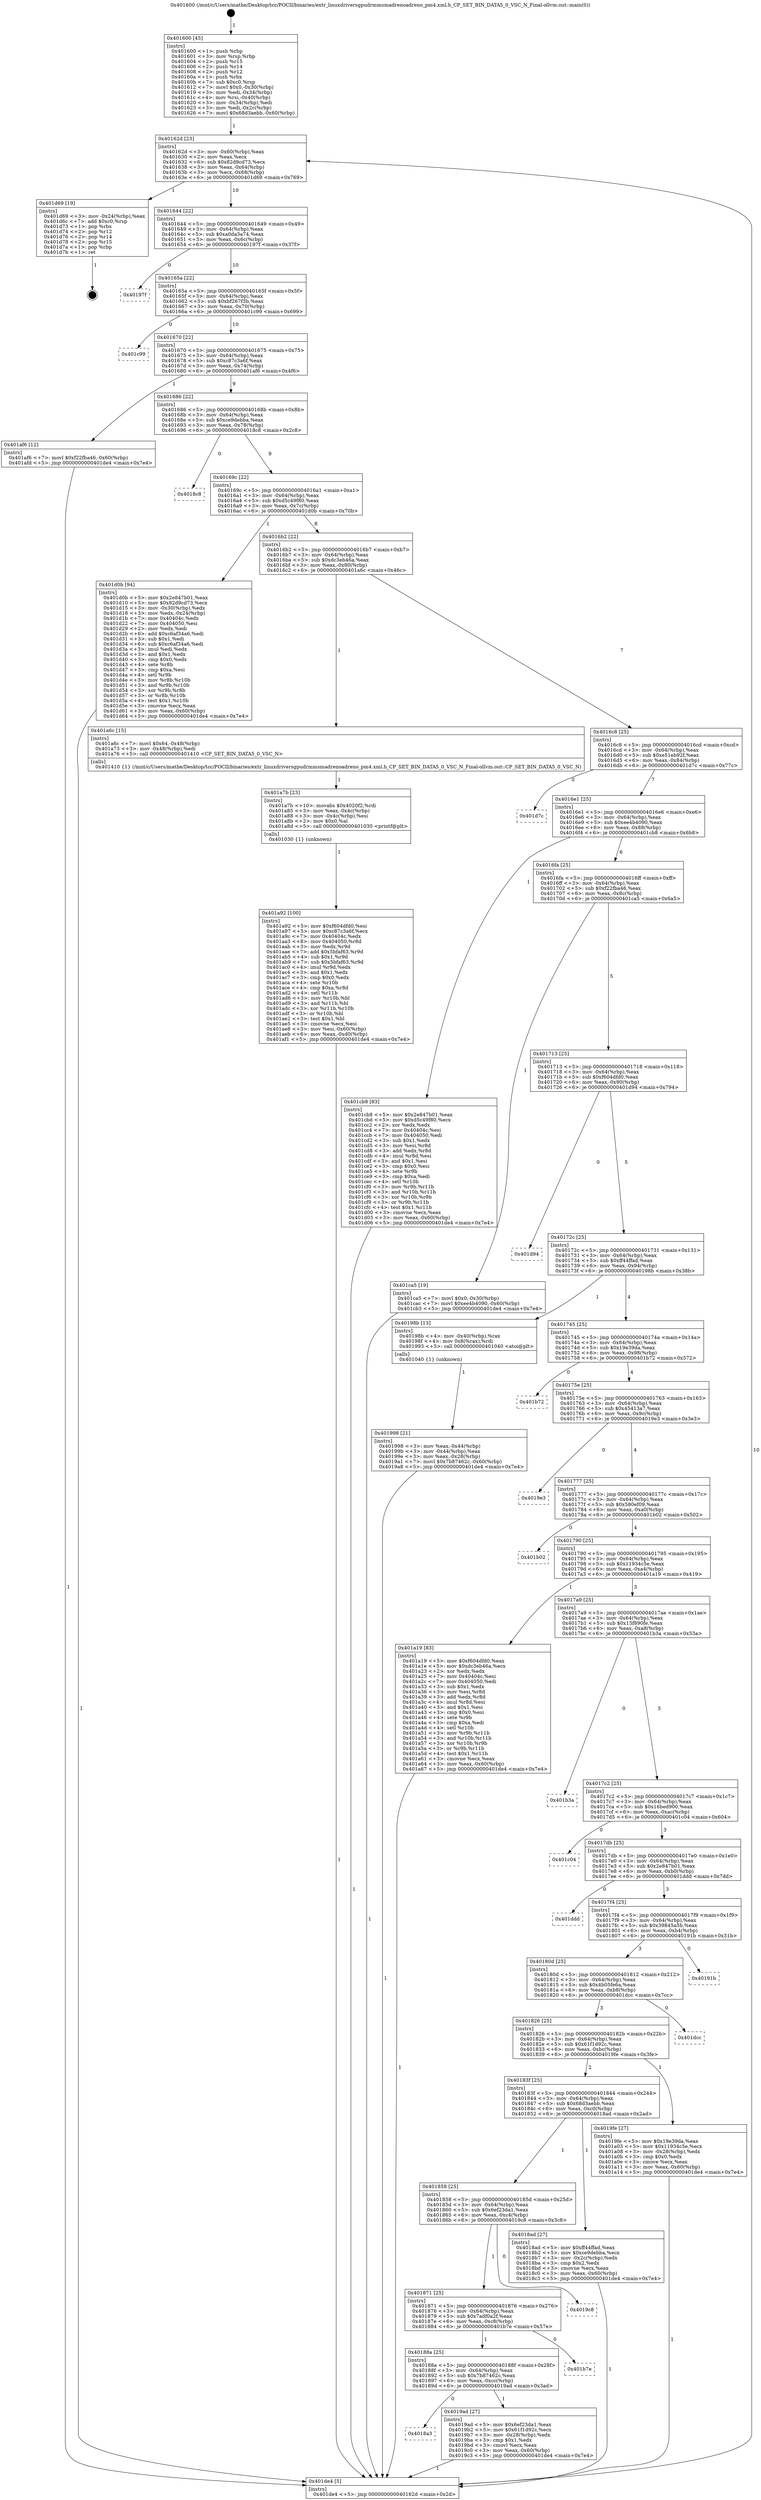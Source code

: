 digraph "0x401600" {
  label = "0x401600 (/mnt/c/Users/mathe/Desktop/tcc/POCII/binaries/extr_linuxdriversgpudrmmsmadrenoadreno_pm4.xml.h_CP_SET_BIN_DATA5_0_VSC_N_Final-ollvm.out::main(0))"
  labelloc = "t"
  node[shape=record]

  Entry [label="",width=0.3,height=0.3,shape=circle,fillcolor=black,style=filled]
  "0x40162d" [label="{
     0x40162d [23]\l
     | [instrs]\l
     &nbsp;&nbsp;0x40162d \<+3\>: mov -0x60(%rbp),%eax\l
     &nbsp;&nbsp;0x401630 \<+2\>: mov %eax,%ecx\l
     &nbsp;&nbsp;0x401632 \<+6\>: sub $0x82d9cd73,%ecx\l
     &nbsp;&nbsp;0x401638 \<+3\>: mov %eax,-0x64(%rbp)\l
     &nbsp;&nbsp;0x40163b \<+3\>: mov %ecx,-0x68(%rbp)\l
     &nbsp;&nbsp;0x40163e \<+6\>: je 0000000000401d69 \<main+0x769\>\l
  }"]
  "0x401d69" [label="{
     0x401d69 [19]\l
     | [instrs]\l
     &nbsp;&nbsp;0x401d69 \<+3\>: mov -0x24(%rbp),%eax\l
     &nbsp;&nbsp;0x401d6c \<+7\>: add $0xc0,%rsp\l
     &nbsp;&nbsp;0x401d73 \<+1\>: pop %rbx\l
     &nbsp;&nbsp;0x401d74 \<+2\>: pop %r12\l
     &nbsp;&nbsp;0x401d76 \<+2\>: pop %r14\l
     &nbsp;&nbsp;0x401d78 \<+2\>: pop %r15\l
     &nbsp;&nbsp;0x401d7a \<+1\>: pop %rbp\l
     &nbsp;&nbsp;0x401d7b \<+1\>: ret\l
  }"]
  "0x401644" [label="{
     0x401644 [22]\l
     | [instrs]\l
     &nbsp;&nbsp;0x401644 \<+5\>: jmp 0000000000401649 \<main+0x49\>\l
     &nbsp;&nbsp;0x401649 \<+3\>: mov -0x64(%rbp),%eax\l
     &nbsp;&nbsp;0x40164c \<+5\>: sub $0xa0da3a74,%eax\l
     &nbsp;&nbsp;0x401651 \<+3\>: mov %eax,-0x6c(%rbp)\l
     &nbsp;&nbsp;0x401654 \<+6\>: je 000000000040197f \<main+0x37f\>\l
  }"]
  Exit [label="",width=0.3,height=0.3,shape=circle,fillcolor=black,style=filled,peripheries=2]
  "0x40197f" [label="{
     0x40197f\l
  }", style=dashed]
  "0x40165a" [label="{
     0x40165a [22]\l
     | [instrs]\l
     &nbsp;&nbsp;0x40165a \<+5\>: jmp 000000000040165f \<main+0x5f\>\l
     &nbsp;&nbsp;0x40165f \<+3\>: mov -0x64(%rbp),%eax\l
     &nbsp;&nbsp;0x401662 \<+5\>: sub $0xbf267f3b,%eax\l
     &nbsp;&nbsp;0x401667 \<+3\>: mov %eax,-0x70(%rbp)\l
     &nbsp;&nbsp;0x40166a \<+6\>: je 0000000000401c99 \<main+0x699\>\l
  }"]
  "0x401a92" [label="{
     0x401a92 [100]\l
     | [instrs]\l
     &nbsp;&nbsp;0x401a92 \<+5\>: mov $0xf604dfd0,%esi\l
     &nbsp;&nbsp;0x401a97 \<+5\>: mov $0xc87c3a6f,%ecx\l
     &nbsp;&nbsp;0x401a9c \<+7\>: mov 0x40404c,%edx\l
     &nbsp;&nbsp;0x401aa3 \<+8\>: mov 0x404050,%r8d\l
     &nbsp;&nbsp;0x401aab \<+3\>: mov %edx,%r9d\l
     &nbsp;&nbsp;0x401aae \<+7\>: add $0x5bfaf63,%r9d\l
     &nbsp;&nbsp;0x401ab5 \<+4\>: sub $0x1,%r9d\l
     &nbsp;&nbsp;0x401ab9 \<+7\>: sub $0x5bfaf63,%r9d\l
     &nbsp;&nbsp;0x401ac0 \<+4\>: imul %r9d,%edx\l
     &nbsp;&nbsp;0x401ac4 \<+3\>: and $0x1,%edx\l
     &nbsp;&nbsp;0x401ac7 \<+3\>: cmp $0x0,%edx\l
     &nbsp;&nbsp;0x401aca \<+4\>: sete %r10b\l
     &nbsp;&nbsp;0x401ace \<+4\>: cmp $0xa,%r8d\l
     &nbsp;&nbsp;0x401ad2 \<+4\>: setl %r11b\l
     &nbsp;&nbsp;0x401ad6 \<+3\>: mov %r10b,%bl\l
     &nbsp;&nbsp;0x401ad9 \<+3\>: and %r11b,%bl\l
     &nbsp;&nbsp;0x401adc \<+3\>: xor %r11b,%r10b\l
     &nbsp;&nbsp;0x401adf \<+3\>: or %r10b,%bl\l
     &nbsp;&nbsp;0x401ae2 \<+3\>: test $0x1,%bl\l
     &nbsp;&nbsp;0x401ae5 \<+3\>: cmovne %ecx,%esi\l
     &nbsp;&nbsp;0x401ae8 \<+3\>: mov %esi,-0x60(%rbp)\l
     &nbsp;&nbsp;0x401aeb \<+6\>: mov %eax,-0xd0(%rbp)\l
     &nbsp;&nbsp;0x401af1 \<+5\>: jmp 0000000000401de4 \<main+0x7e4\>\l
  }"]
  "0x401c99" [label="{
     0x401c99\l
  }", style=dashed]
  "0x401670" [label="{
     0x401670 [22]\l
     | [instrs]\l
     &nbsp;&nbsp;0x401670 \<+5\>: jmp 0000000000401675 \<main+0x75\>\l
     &nbsp;&nbsp;0x401675 \<+3\>: mov -0x64(%rbp),%eax\l
     &nbsp;&nbsp;0x401678 \<+5\>: sub $0xc87c3a6f,%eax\l
     &nbsp;&nbsp;0x40167d \<+3\>: mov %eax,-0x74(%rbp)\l
     &nbsp;&nbsp;0x401680 \<+6\>: je 0000000000401af6 \<main+0x4f6\>\l
  }"]
  "0x401a7b" [label="{
     0x401a7b [23]\l
     | [instrs]\l
     &nbsp;&nbsp;0x401a7b \<+10\>: movabs $0x4020f2,%rdi\l
     &nbsp;&nbsp;0x401a85 \<+3\>: mov %eax,-0x4c(%rbp)\l
     &nbsp;&nbsp;0x401a88 \<+3\>: mov -0x4c(%rbp),%esi\l
     &nbsp;&nbsp;0x401a8b \<+2\>: mov $0x0,%al\l
     &nbsp;&nbsp;0x401a8d \<+5\>: call 0000000000401030 \<printf@plt\>\l
     | [calls]\l
     &nbsp;&nbsp;0x401030 \{1\} (unknown)\l
  }"]
  "0x401af6" [label="{
     0x401af6 [12]\l
     | [instrs]\l
     &nbsp;&nbsp;0x401af6 \<+7\>: movl $0xf22fba46,-0x60(%rbp)\l
     &nbsp;&nbsp;0x401afd \<+5\>: jmp 0000000000401de4 \<main+0x7e4\>\l
  }"]
  "0x401686" [label="{
     0x401686 [22]\l
     | [instrs]\l
     &nbsp;&nbsp;0x401686 \<+5\>: jmp 000000000040168b \<main+0x8b\>\l
     &nbsp;&nbsp;0x40168b \<+3\>: mov -0x64(%rbp),%eax\l
     &nbsp;&nbsp;0x40168e \<+5\>: sub $0xce9debba,%eax\l
     &nbsp;&nbsp;0x401693 \<+3\>: mov %eax,-0x78(%rbp)\l
     &nbsp;&nbsp;0x401696 \<+6\>: je 00000000004018c8 \<main+0x2c8\>\l
  }"]
  "0x4018a3" [label="{
     0x4018a3\l
  }", style=dashed]
  "0x4018c8" [label="{
     0x4018c8\l
  }", style=dashed]
  "0x40169c" [label="{
     0x40169c [22]\l
     | [instrs]\l
     &nbsp;&nbsp;0x40169c \<+5\>: jmp 00000000004016a1 \<main+0xa1\>\l
     &nbsp;&nbsp;0x4016a1 \<+3\>: mov -0x64(%rbp),%eax\l
     &nbsp;&nbsp;0x4016a4 \<+5\>: sub $0xd5c49f80,%eax\l
     &nbsp;&nbsp;0x4016a9 \<+3\>: mov %eax,-0x7c(%rbp)\l
     &nbsp;&nbsp;0x4016ac \<+6\>: je 0000000000401d0b \<main+0x70b\>\l
  }"]
  "0x4019ad" [label="{
     0x4019ad [27]\l
     | [instrs]\l
     &nbsp;&nbsp;0x4019ad \<+5\>: mov $0x6ef23da1,%eax\l
     &nbsp;&nbsp;0x4019b2 \<+5\>: mov $0x61f1d92c,%ecx\l
     &nbsp;&nbsp;0x4019b7 \<+3\>: mov -0x28(%rbp),%edx\l
     &nbsp;&nbsp;0x4019ba \<+3\>: cmp $0x1,%edx\l
     &nbsp;&nbsp;0x4019bd \<+3\>: cmovl %ecx,%eax\l
     &nbsp;&nbsp;0x4019c0 \<+3\>: mov %eax,-0x60(%rbp)\l
     &nbsp;&nbsp;0x4019c3 \<+5\>: jmp 0000000000401de4 \<main+0x7e4\>\l
  }"]
  "0x401d0b" [label="{
     0x401d0b [94]\l
     | [instrs]\l
     &nbsp;&nbsp;0x401d0b \<+5\>: mov $0x2e847b01,%eax\l
     &nbsp;&nbsp;0x401d10 \<+5\>: mov $0x82d9cd73,%ecx\l
     &nbsp;&nbsp;0x401d15 \<+3\>: mov -0x30(%rbp),%edx\l
     &nbsp;&nbsp;0x401d18 \<+3\>: mov %edx,-0x24(%rbp)\l
     &nbsp;&nbsp;0x401d1b \<+7\>: mov 0x40404c,%edx\l
     &nbsp;&nbsp;0x401d22 \<+7\>: mov 0x404050,%esi\l
     &nbsp;&nbsp;0x401d29 \<+2\>: mov %edx,%edi\l
     &nbsp;&nbsp;0x401d2b \<+6\>: add $0xc6af34a6,%edi\l
     &nbsp;&nbsp;0x401d31 \<+3\>: sub $0x1,%edi\l
     &nbsp;&nbsp;0x401d34 \<+6\>: sub $0xc6af34a6,%edi\l
     &nbsp;&nbsp;0x401d3a \<+3\>: imul %edi,%edx\l
     &nbsp;&nbsp;0x401d3d \<+3\>: and $0x1,%edx\l
     &nbsp;&nbsp;0x401d40 \<+3\>: cmp $0x0,%edx\l
     &nbsp;&nbsp;0x401d43 \<+4\>: sete %r8b\l
     &nbsp;&nbsp;0x401d47 \<+3\>: cmp $0xa,%esi\l
     &nbsp;&nbsp;0x401d4a \<+4\>: setl %r9b\l
     &nbsp;&nbsp;0x401d4e \<+3\>: mov %r8b,%r10b\l
     &nbsp;&nbsp;0x401d51 \<+3\>: and %r9b,%r10b\l
     &nbsp;&nbsp;0x401d54 \<+3\>: xor %r9b,%r8b\l
     &nbsp;&nbsp;0x401d57 \<+3\>: or %r8b,%r10b\l
     &nbsp;&nbsp;0x401d5a \<+4\>: test $0x1,%r10b\l
     &nbsp;&nbsp;0x401d5e \<+3\>: cmovne %ecx,%eax\l
     &nbsp;&nbsp;0x401d61 \<+3\>: mov %eax,-0x60(%rbp)\l
     &nbsp;&nbsp;0x401d64 \<+5\>: jmp 0000000000401de4 \<main+0x7e4\>\l
  }"]
  "0x4016b2" [label="{
     0x4016b2 [22]\l
     | [instrs]\l
     &nbsp;&nbsp;0x4016b2 \<+5\>: jmp 00000000004016b7 \<main+0xb7\>\l
     &nbsp;&nbsp;0x4016b7 \<+3\>: mov -0x64(%rbp),%eax\l
     &nbsp;&nbsp;0x4016ba \<+5\>: sub $0xdc3eb46a,%eax\l
     &nbsp;&nbsp;0x4016bf \<+3\>: mov %eax,-0x80(%rbp)\l
     &nbsp;&nbsp;0x4016c2 \<+6\>: je 0000000000401a6c \<main+0x46c\>\l
  }"]
  "0x40188a" [label="{
     0x40188a [25]\l
     | [instrs]\l
     &nbsp;&nbsp;0x40188a \<+5\>: jmp 000000000040188f \<main+0x28f\>\l
     &nbsp;&nbsp;0x40188f \<+3\>: mov -0x64(%rbp),%eax\l
     &nbsp;&nbsp;0x401892 \<+5\>: sub $0x7b87462c,%eax\l
     &nbsp;&nbsp;0x401897 \<+6\>: mov %eax,-0xcc(%rbp)\l
     &nbsp;&nbsp;0x40189d \<+6\>: je 00000000004019ad \<main+0x3ad\>\l
  }"]
  "0x401a6c" [label="{
     0x401a6c [15]\l
     | [instrs]\l
     &nbsp;&nbsp;0x401a6c \<+7\>: movl $0x64,-0x48(%rbp)\l
     &nbsp;&nbsp;0x401a73 \<+3\>: mov -0x48(%rbp),%edi\l
     &nbsp;&nbsp;0x401a76 \<+5\>: call 0000000000401410 \<CP_SET_BIN_DATA5_0_VSC_N\>\l
     | [calls]\l
     &nbsp;&nbsp;0x401410 \{1\} (/mnt/c/Users/mathe/Desktop/tcc/POCII/binaries/extr_linuxdriversgpudrmmsmadrenoadreno_pm4.xml.h_CP_SET_BIN_DATA5_0_VSC_N_Final-ollvm.out::CP_SET_BIN_DATA5_0_VSC_N)\l
  }"]
  "0x4016c8" [label="{
     0x4016c8 [25]\l
     | [instrs]\l
     &nbsp;&nbsp;0x4016c8 \<+5\>: jmp 00000000004016cd \<main+0xcd\>\l
     &nbsp;&nbsp;0x4016cd \<+3\>: mov -0x64(%rbp),%eax\l
     &nbsp;&nbsp;0x4016d0 \<+5\>: sub $0xe51eb92f,%eax\l
     &nbsp;&nbsp;0x4016d5 \<+6\>: mov %eax,-0x84(%rbp)\l
     &nbsp;&nbsp;0x4016db \<+6\>: je 0000000000401d7c \<main+0x77c\>\l
  }"]
  "0x401b7e" [label="{
     0x401b7e\l
  }", style=dashed]
  "0x401d7c" [label="{
     0x401d7c\l
  }", style=dashed]
  "0x4016e1" [label="{
     0x4016e1 [25]\l
     | [instrs]\l
     &nbsp;&nbsp;0x4016e1 \<+5\>: jmp 00000000004016e6 \<main+0xe6\>\l
     &nbsp;&nbsp;0x4016e6 \<+3\>: mov -0x64(%rbp),%eax\l
     &nbsp;&nbsp;0x4016e9 \<+5\>: sub $0xee4b4090,%eax\l
     &nbsp;&nbsp;0x4016ee \<+6\>: mov %eax,-0x88(%rbp)\l
     &nbsp;&nbsp;0x4016f4 \<+6\>: je 0000000000401cb8 \<main+0x6b8\>\l
  }"]
  "0x401871" [label="{
     0x401871 [25]\l
     | [instrs]\l
     &nbsp;&nbsp;0x401871 \<+5\>: jmp 0000000000401876 \<main+0x276\>\l
     &nbsp;&nbsp;0x401876 \<+3\>: mov -0x64(%rbp),%eax\l
     &nbsp;&nbsp;0x401879 \<+5\>: sub $0x7adf0a2f,%eax\l
     &nbsp;&nbsp;0x40187e \<+6\>: mov %eax,-0xc8(%rbp)\l
     &nbsp;&nbsp;0x401884 \<+6\>: je 0000000000401b7e \<main+0x57e\>\l
  }"]
  "0x401cb8" [label="{
     0x401cb8 [83]\l
     | [instrs]\l
     &nbsp;&nbsp;0x401cb8 \<+5\>: mov $0x2e847b01,%eax\l
     &nbsp;&nbsp;0x401cbd \<+5\>: mov $0xd5c49f80,%ecx\l
     &nbsp;&nbsp;0x401cc2 \<+2\>: xor %edx,%edx\l
     &nbsp;&nbsp;0x401cc4 \<+7\>: mov 0x40404c,%esi\l
     &nbsp;&nbsp;0x401ccb \<+7\>: mov 0x404050,%edi\l
     &nbsp;&nbsp;0x401cd2 \<+3\>: sub $0x1,%edx\l
     &nbsp;&nbsp;0x401cd5 \<+3\>: mov %esi,%r8d\l
     &nbsp;&nbsp;0x401cd8 \<+3\>: add %edx,%r8d\l
     &nbsp;&nbsp;0x401cdb \<+4\>: imul %r8d,%esi\l
     &nbsp;&nbsp;0x401cdf \<+3\>: and $0x1,%esi\l
     &nbsp;&nbsp;0x401ce2 \<+3\>: cmp $0x0,%esi\l
     &nbsp;&nbsp;0x401ce5 \<+4\>: sete %r9b\l
     &nbsp;&nbsp;0x401ce9 \<+3\>: cmp $0xa,%edi\l
     &nbsp;&nbsp;0x401cec \<+4\>: setl %r10b\l
     &nbsp;&nbsp;0x401cf0 \<+3\>: mov %r9b,%r11b\l
     &nbsp;&nbsp;0x401cf3 \<+3\>: and %r10b,%r11b\l
     &nbsp;&nbsp;0x401cf6 \<+3\>: xor %r10b,%r9b\l
     &nbsp;&nbsp;0x401cf9 \<+3\>: or %r9b,%r11b\l
     &nbsp;&nbsp;0x401cfc \<+4\>: test $0x1,%r11b\l
     &nbsp;&nbsp;0x401d00 \<+3\>: cmovne %ecx,%eax\l
     &nbsp;&nbsp;0x401d03 \<+3\>: mov %eax,-0x60(%rbp)\l
     &nbsp;&nbsp;0x401d06 \<+5\>: jmp 0000000000401de4 \<main+0x7e4\>\l
  }"]
  "0x4016fa" [label="{
     0x4016fa [25]\l
     | [instrs]\l
     &nbsp;&nbsp;0x4016fa \<+5\>: jmp 00000000004016ff \<main+0xff\>\l
     &nbsp;&nbsp;0x4016ff \<+3\>: mov -0x64(%rbp),%eax\l
     &nbsp;&nbsp;0x401702 \<+5\>: sub $0xf22fba46,%eax\l
     &nbsp;&nbsp;0x401707 \<+6\>: mov %eax,-0x8c(%rbp)\l
     &nbsp;&nbsp;0x40170d \<+6\>: je 0000000000401ca5 \<main+0x6a5\>\l
  }"]
  "0x4019c8" [label="{
     0x4019c8\l
  }", style=dashed]
  "0x401ca5" [label="{
     0x401ca5 [19]\l
     | [instrs]\l
     &nbsp;&nbsp;0x401ca5 \<+7\>: movl $0x0,-0x30(%rbp)\l
     &nbsp;&nbsp;0x401cac \<+7\>: movl $0xee4b4090,-0x60(%rbp)\l
     &nbsp;&nbsp;0x401cb3 \<+5\>: jmp 0000000000401de4 \<main+0x7e4\>\l
  }"]
  "0x401713" [label="{
     0x401713 [25]\l
     | [instrs]\l
     &nbsp;&nbsp;0x401713 \<+5\>: jmp 0000000000401718 \<main+0x118\>\l
     &nbsp;&nbsp;0x401718 \<+3\>: mov -0x64(%rbp),%eax\l
     &nbsp;&nbsp;0x40171b \<+5\>: sub $0xf604dfd0,%eax\l
     &nbsp;&nbsp;0x401720 \<+6\>: mov %eax,-0x90(%rbp)\l
     &nbsp;&nbsp;0x401726 \<+6\>: je 0000000000401d94 \<main+0x794\>\l
  }"]
  "0x401998" [label="{
     0x401998 [21]\l
     | [instrs]\l
     &nbsp;&nbsp;0x401998 \<+3\>: mov %eax,-0x44(%rbp)\l
     &nbsp;&nbsp;0x40199b \<+3\>: mov -0x44(%rbp),%eax\l
     &nbsp;&nbsp;0x40199e \<+3\>: mov %eax,-0x28(%rbp)\l
     &nbsp;&nbsp;0x4019a1 \<+7\>: movl $0x7b87462c,-0x60(%rbp)\l
     &nbsp;&nbsp;0x4019a8 \<+5\>: jmp 0000000000401de4 \<main+0x7e4\>\l
  }"]
  "0x401d94" [label="{
     0x401d94\l
  }", style=dashed]
  "0x40172c" [label="{
     0x40172c [25]\l
     | [instrs]\l
     &nbsp;&nbsp;0x40172c \<+5\>: jmp 0000000000401731 \<main+0x131\>\l
     &nbsp;&nbsp;0x401731 \<+3\>: mov -0x64(%rbp),%eax\l
     &nbsp;&nbsp;0x401734 \<+5\>: sub $0xff44ffad,%eax\l
     &nbsp;&nbsp;0x401739 \<+6\>: mov %eax,-0x94(%rbp)\l
     &nbsp;&nbsp;0x40173f \<+6\>: je 000000000040198b \<main+0x38b\>\l
  }"]
  "0x401600" [label="{
     0x401600 [45]\l
     | [instrs]\l
     &nbsp;&nbsp;0x401600 \<+1\>: push %rbp\l
     &nbsp;&nbsp;0x401601 \<+3\>: mov %rsp,%rbp\l
     &nbsp;&nbsp;0x401604 \<+2\>: push %r15\l
     &nbsp;&nbsp;0x401606 \<+2\>: push %r14\l
     &nbsp;&nbsp;0x401608 \<+2\>: push %r12\l
     &nbsp;&nbsp;0x40160a \<+1\>: push %rbx\l
     &nbsp;&nbsp;0x40160b \<+7\>: sub $0xc0,%rsp\l
     &nbsp;&nbsp;0x401612 \<+7\>: movl $0x0,-0x30(%rbp)\l
     &nbsp;&nbsp;0x401619 \<+3\>: mov %edi,-0x34(%rbp)\l
     &nbsp;&nbsp;0x40161c \<+4\>: mov %rsi,-0x40(%rbp)\l
     &nbsp;&nbsp;0x401620 \<+3\>: mov -0x34(%rbp),%edi\l
     &nbsp;&nbsp;0x401623 \<+3\>: mov %edi,-0x2c(%rbp)\l
     &nbsp;&nbsp;0x401626 \<+7\>: movl $0x68d3aebb,-0x60(%rbp)\l
  }"]
  "0x40198b" [label="{
     0x40198b [13]\l
     | [instrs]\l
     &nbsp;&nbsp;0x40198b \<+4\>: mov -0x40(%rbp),%rax\l
     &nbsp;&nbsp;0x40198f \<+4\>: mov 0x8(%rax),%rdi\l
     &nbsp;&nbsp;0x401993 \<+5\>: call 0000000000401040 \<atoi@plt\>\l
     | [calls]\l
     &nbsp;&nbsp;0x401040 \{1\} (unknown)\l
  }"]
  "0x401745" [label="{
     0x401745 [25]\l
     | [instrs]\l
     &nbsp;&nbsp;0x401745 \<+5\>: jmp 000000000040174a \<main+0x14a\>\l
     &nbsp;&nbsp;0x40174a \<+3\>: mov -0x64(%rbp),%eax\l
     &nbsp;&nbsp;0x40174d \<+5\>: sub $0x19e39da,%eax\l
     &nbsp;&nbsp;0x401752 \<+6\>: mov %eax,-0x98(%rbp)\l
     &nbsp;&nbsp;0x401758 \<+6\>: je 0000000000401b72 \<main+0x572\>\l
  }"]
  "0x401de4" [label="{
     0x401de4 [5]\l
     | [instrs]\l
     &nbsp;&nbsp;0x401de4 \<+5\>: jmp 000000000040162d \<main+0x2d\>\l
  }"]
  "0x401b72" [label="{
     0x401b72\l
  }", style=dashed]
  "0x40175e" [label="{
     0x40175e [25]\l
     | [instrs]\l
     &nbsp;&nbsp;0x40175e \<+5\>: jmp 0000000000401763 \<main+0x163\>\l
     &nbsp;&nbsp;0x401763 \<+3\>: mov -0x64(%rbp),%eax\l
     &nbsp;&nbsp;0x401766 \<+5\>: sub $0x45413a7,%eax\l
     &nbsp;&nbsp;0x40176b \<+6\>: mov %eax,-0x9c(%rbp)\l
     &nbsp;&nbsp;0x401771 \<+6\>: je 00000000004019e3 \<main+0x3e3\>\l
  }"]
  "0x401858" [label="{
     0x401858 [25]\l
     | [instrs]\l
     &nbsp;&nbsp;0x401858 \<+5\>: jmp 000000000040185d \<main+0x25d\>\l
     &nbsp;&nbsp;0x40185d \<+3\>: mov -0x64(%rbp),%eax\l
     &nbsp;&nbsp;0x401860 \<+5\>: sub $0x6ef23da1,%eax\l
     &nbsp;&nbsp;0x401865 \<+6\>: mov %eax,-0xc4(%rbp)\l
     &nbsp;&nbsp;0x40186b \<+6\>: je 00000000004019c8 \<main+0x3c8\>\l
  }"]
  "0x4019e3" [label="{
     0x4019e3\l
  }", style=dashed]
  "0x401777" [label="{
     0x401777 [25]\l
     | [instrs]\l
     &nbsp;&nbsp;0x401777 \<+5\>: jmp 000000000040177c \<main+0x17c\>\l
     &nbsp;&nbsp;0x40177c \<+3\>: mov -0x64(%rbp),%eax\l
     &nbsp;&nbsp;0x40177f \<+5\>: sub $0x580ef09,%eax\l
     &nbsp;&nbsp;0x401784 \<+6\>: mov %eax,-0xa0(%rbp)\l
     &nbsp;&nbsp;0x40178a \<+6\>: je 0000000000401b02 \<main+0x502\>\l
  }"]
  "0x4018ad" [label="{
     0x4018ad [27]\l
     | [instrs]\l
     &nbsp;&nbsp;0x4018ad \<+5\>: mov $0xff44ffad,%eax\l
     &nbsp;&nbsp;0x4018b2 \<+5\>: mov $0xce9debba,%ecx\l
     &nbsp;&nbsp;0x4018b7 \<+3\>: mov -0x2c(%rbp),%edx\l
     &nbsp;&nbsp;0x4018ba \<+3\>: cmp $0x2,%edx\l
     &nbsp;&nbsp;0x4018bd \<+3\>: cmovne %ecx,%eax\l
     &nbsp;&nbsp;0x4018c0 \<+3\>: mov %eax,-0x60(%rbp)\l
     &nbsp;&nbsp;0x4018c3 \<+5\>: jmp 0000000000401de4 \<main+0x7e4\>\l
  }"]
  "0x401b02" [label="{
     0x401b02\l
  }", style=dashed]
  "0x401790" [label="{
     0x401790 [25]\l
     | [instrs]\l
     &nbsp;&nbsp;0x401790 \<+5\>: jmp 0000000000401795 \<main+0x195\>\l
     &nbsp;&nbsp;0x401795 \<+3\>: mov -0x64(%rbp),%eax\l
     &nbsp;&nbsp;0x401798 \<+5\>: sub $0x11934c5e,%eax\l
     &nbsp;&nbsp;0x40179d \<+6\>: mov %eax,-0xa4(%rbp)\l
     &nbsp;&nbsp;0x4017a3 \<+6\>: je 0000000000401a19 \<main+0x419\>\l
  }"]
  "0x40183f" [label="{
     0x40183f [25]\l
     | [instrs]\l
     &nbsp;&nbsp;0x40183f \<+5\>: jmp 0000000000401844 \<main+0x244\>\l
     &nbsp;&nbsp;0x401844 \<+3\>: mov -0x64(%rbp),%eax\l
     &nbsp;&nbsp;0x401847 \<+5\>: sub $0x68d3aebb,%eax\l
     &nbsp;&nbsp;0x40184c \<+6\>: mov %eax,-0xc0(%rbp)\l
     &nbsp;&nbsp;0x401852 \<+6\>: je 00000000004018ad \<main+0x2ad\>\l
  }"]
  "0x401a19" [label="{
     0x401a19 [83]\l
     | [instrs]\l
     &nbsp;&nbsp;0x401a19 \<+5\>: mov $0xf604dfd0,%eax\l
     &nbsp;&nbsp;0x401a1e \<+5\>: mov $0xdc3eb46a,%ecx\l
     &nbsp;&nbsp;0x401a23 \<+2\>: xor %edx,%edx\l
     &nbsp;&nbsp;0x401a25 \<+7\>: mov 0x40404c,%esi\l
     &nbsp;&nbsp;0x401a2c \<+7\>: mov 0x404050,%edi\l
     &nbsp;&nbsp;0x401a33 \<+3\>: sub $0x1,%edx\l
     &nbsp;&nbsp;0x401a36 \<+3\>: mov %esi,%r8d\l
     &nbsp;&nbsp;0x401a39 \<+3\>: add %edx,%r8d\l
     &nbsp;&nbsp;0x401a3c \<+4\>: imul %r8d,%esi\l
     &nbsp;&nbsp;0x401a40 \<+3\>: and $0x1,%esi\l
     &nbsp;&nbsp;0x401a43 \<+3\>: cmp $0x0,%esi\l
     &nbsp;&nbsp;0x401a46 \<+4\>: sete %r9b\l
     &nbsp;&nbsp;0x401a4a \<+3\>: cmp $0xa,%edi\l
     &nbsp;&nbsp;0x401a4d \<+4\>: setl %r10b\l
     &nbsp;&nbsp;0x401a51 \<+3\>: mov %r9b,%r11b\l
     &nbsp;&nbsp;0x401a54 \<+3\>: and %r10b,%r11b\l
     &nbsp;&nbsp;0x401a57 \<+3\>: xor %r10b,%r9b\l
     &nbsp;&nbsp;0x401a5a \<+3\>: or %r9b,%r11b\l
     &nbsp;&nbsp;0x401a5d \<+4\>: test $0x1,%r11b\l
     &nbsp;&nbsp;0x401a61 \<+3\>: cmovne %ecx,%eax\l
     &nbsp;&nbsp;0x401a64 \<+3\>: mov %eax,-0x60(%rbp)\l
     &nbsp;&nbsp;0x401a67 \<+5\>: jmp 0000000000401de4 \<main+0x7e4\>\l
  }"]
  "0x4017a9" [label="{
     0x4017a9 [25]\l
     | [instrs]\l
     &nbsp;&nbsp;0x4017a9 \<+5\>: jmp 00000000004017ae \<main+0x1ae\>\l
     &nbsp;&nbsp;0x4017ae \<+3\>: mov -0x64(%rbp),%eax\l
     &nbsp;&nbsp;0x4017b1 \<+5\>: sub $0x15f890fe,%eax\l
     &nbsp;&nbsp;0x4017b6 \<+6\>: mov %eax,-0xa8(%rbp)\l
     &nbsp;&nbsp;0x4017bc \<+6\>: je 0000000000401b3a \<main+0x53a\>\l
  }"]
  "0x4019fe" [label="{
     0x4019fe [27]\l
     | [instrs]\l
     &nbsp;&nbsp;0x4019fe \<+5\>: mov $0x19e39da,%eax\l
     &nbsp;&nbsp;0x401a03 \<+5\>: mov $0x11934c5e,%ecx\l
     &nbsp;&nbsp;0x401a08 \<+3\>: mov -0x28(%rbp),%edx\l
     &nbsp;&nbsp;0x401a0b \<+3\>: cmp $0x0,%edx\l
     &nbsp;&nbsp;0x401a0e \<+3\>: cmove %ecx,%eax\l
     &nbsp;&nbsp;0x401a11 \<+3\>: mov %eax,-0x60(%rbp)\l
     &nbsp;&nbsp;0x401a14 \<+5\>: jmp 0000000000401de4 \<main+0x7e4\>\l
  }"]
  "0x401b3a" [label="{
     0x401b3a\l
  }", style=dashed]
  "0x4017c2" [label="{
     0x4017c2 [25]\l
     | [instrs]\l
     &nbsp;&nbsp;0x4017c2 \<+5\>: jmp 00000000004017c7 \<main+0x1c7\>\l
     &nbsp;&nbsp;0x4017c7 \<+3\>: mov -0x64(%rbp),%eax\l
     &nbsp;&nbsp;0x4017ca \<+5\>: sub $0x16bed900,%eax\l
     &nbsp;&nbsp;0x4017cf \<+6\>: mov %eax,-0xac(%rbp)\l
     &nbsp;&nbsp;0x4017d5 \<+6\>: je 0000000000401c04 \<main+0x604\>\l
  }"]
  "0x401826" [label="{
     0x401826 [25]\l
     | [instrs]\l
     &nbsp;&nbsp;0x401826 \<+5\>: jmp 000000000040182b \<main+0x22b\>\l
     &nbsp;&nbsp;0x40182b \<+3\>: mov -0x64(%rbp),%eax\l
     &nbsp;&nbsp;0x40182e \<+5\>: sub $0x61f1d92c,%eax\l
     &nbsp;&nbsp;0x401833 \<+6\>: mov %eax,-0xbc(%rbp)\l
     &nbsp;&nbsp;0x401839 \<+6\>: je 00000000004019fe \<main+0x3fe\>\l
  }"]
  "0x401c04" [label="{
     0x401c04\l
  }", style=dashed]
  "0x4017db" [label="{
     0x4017db [25]\l
     | [instrs]\l
     &nbsp;&nbsp;0x4017db \<+5\>: jmp 00000000004017e0 \<main+0x1e0\>\l
     &nbsp;&nbsp;0x4017e0 \<+3\>: mov -0x64(%rbp),%eax\l
     &nbsp;&nbsp;0x4017e3 \<+5\>: sub $0x2e847b01,%eax\l
     &nbsp;&nbsp;0x4017e8 \<+6\>: mov %eax,-0xb0(%rbp)\l
     &nbsp;&nbsp;0x4017ee \<+6\>: je 0000000000401ddd \<main+0x7dd\>\l
  }"]
  "0x401dcc" [label="{
     0x401dcc\l
  }", style=dashed]
  "0x401ddd" [label="{
     0x401ddd\l
  }", style=dashed]
  "0x4017f4" [label="{
     0x4017f4 [25]\l
     | [instrs]\l
     &nbsp;&nbsp;0x4017f4 \<+5\>: jmp 00000000004017f9 \<main+0x1f9\>\l
     &nbsp;&nbsp;0x4017f9 \<+3\>: mov -0x64(%rbp),%eax\l
     &nbsp;&nbsp;0x4017fc \<+5\>: sub $0x39845a5b,%eax\l
     &nbsp;&nbsp;0x401801 \<+6\>: mov %eax,-0xb4(%rbp)\l
     &nbsp;&nbsp;0x401807 \<+6\>: je 000000000040191b \<main+0x31b\>\l
  }"]
  "0x40180d" [label="{
     0x40180d [25]\l
     | [instrs]\l
     &nbsp;&nbsp;0x40180d \<+5\>: jmp 0000000000401812 \<main+0x212\>\l
     &nbsp;&nbsp;0x401812 \<+3\>: mov -0x64(%rbp),%eax\l
     &nbsp;&nbsp;0x401815 \<+5\>: sub $0x4b05fe6a,%eax\l
     &nbsp;&nbsp;0x40181a \<+6\>: mov %eax,-0xb8(%rbp)\l
     &nbsp;&nbsp;0x401820 \<+6\>: je 0000000000401dcc \<main+0x7cc\>\l
  }"]
  "0x40191b" [label="{
     0x40191b\l
  }", style=dashed]
  Entry -> "0x401600" [label=" 1"]
  "0x40162d" -> "0x401d69" [label=" 1"]
  "0x40162d" -> "0x401644" [label=" 10"]
  "0x401d69" -> Exit [label=" 1"]
  "0x401644" -> "0x40197f" [label=" 0"]
  "0x401644" -> "0x40165a" [label=" 10"]
  "0x401d0b" -> "0x401de4" [label=" 1"]
  "0x40165a" -> "0x401c99" [label=" 0"]
  "0x40165a" -> "0x401670" [label=" 10"]
  "0x401cb8" -> "0x401de4" [label=" 1"]
  "0x401670" -> "0x401af6" [label=" 1"]
  "0x401670" -> "0x401686" [label=" 9"]
  "0x401ca5" -> "0x401de4" [label=" 1"]
  "0x401686" -> "0x4018c8" [label=" 0"]
  "0x401686" -> "0x40169c" [label=" 9"]
  "0x401af6" -> "0x401de4" [label=" 1"]
  "0x40169c" -> "0x401d0b" [label=" 1"]
  "0x40169c" -> "0x4016b2" [label=" 8"]
  "0x401a92" -> "0x401de4" [label=" 1"]
  "0x4016b2" -> "0x401a6c" [label=" 1"]
  "0x4016b2" -> "0x4016c8" [label=" 7"]
  "0x401a6c" -> "0x401a7b" [label=" 1"]
  "0x4016c8" -> "0x401d7c" [label=" 0"]
  "0x4016c8" -> "0x4016e1" [label=" 7"]
  "0x401a19" -> "0x401de4" [label=" 1"]
  "0x4016e1" -> "0x401cb8" [label=" 1"]
  "0x4016e1" -> "0x4016fa" [label=" 6"]
  "0x4019ad" -> "0x401de4" [label=" 1"]
  "0x4016fa" -> "0x401ca5" [label=" 1"]
  "0x4016fa" -> "0x401713" [label=" 5"]
  "0x40188a" -> "0x4018a3" [label=" 0"]
  "0x401713" -> "0x401d94" [label=" 0"]
  "0x401713" -> "0x40172c" [label=" 5"]
  "0x401a7b" -> "0x401a92" [label=" 1"]
  "0x40172c" -> "0x40198b" [label=" 1"]
  "0x40172c" -> "0x401745" [label=" 4"]
  "0x401871" -> "0x40188a" [label=" 1"]
  "0x401745" -> "0x401b72" [label=" 0"]
  "0x401745" -> "0x40175e" [label=" 4"]
  "0x401871" -> "0x401b7e" [label=" 0"]
  "0x40175e" -> "0x4019e3" [label=" 0"]
  "0x40175e" -> "0x401777" [label=" 4"]
  "0x4019fe" -> "0x401de4" [label=" 1"]
  "0x401777" -> "0x401b02" [label=" 0"]
  "0x401777" -> "0x401790" [label=" 4"]
  "0x401858" -> "0x401871" [label=" 1"]
  "0x401790" -> "0x401a19" [label=" 1"]
  "0x401790" -> "0x4017a9" [label=" 3"]
  "0x40188a" -> "0x4019ad" [label=" 1"]
  "0x4017a9" -> "0x401b3a" [label=" 0"]
  "0x4017a9" -> "0x4017c2" [label=" 3"]
  "0x401998" -> "0x401de4" [label=" 1"]
  "0x4017c2" -> "0x401c04" [label=" 0"]
  "0x4017c2" -> "0x4017db" [label=" 3"]
  "0x401de4" -> "0x40162d" [label=" 10"]
  "0x4017db" -> "0x401ddd" [label=" 0"]
  "0x4017db" -> "0x4017f4" [label=" 3"]
  "0x401600" -> "0x40162d" [label=" 1"]
  "0x4017f4" -> "0x40191b" [label=" 0"]
  "0x4017f4" -> "0x40180d" [label=" 3"]
  "0x4018ad" -> "0x401de4" [label=" 1"]
  "0x40180d" -> "0x401dcc" [label=" 0"]
  "0x40180d" -> "0x401826" [label=" 3"]
  "0x40198b" -> "0x401998" [label=" 1"]
  "0x401826" -> "0x4019fe" [label=" 1"]
  "0x401826" -> "0x40183f" [label=" 2"]
  "0x401858" -> "0x4019c8" [label=" 0"]
  "0x40183f" -> "0x4018ad" [label=" 1"]
  "0x40183f" -> "0x401858" [label=" 1"]
}
